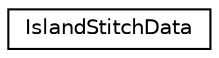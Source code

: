 digraph G
{
  edge [fontname="Helvetica",fontsize="10",labelfontname="Helvetica",labelfontsize="10"];
  node [fontname="Helvetica",fontsize="10",shape=record];
  rankdir=LR;
  Node1 [label="IslandStitchData",height=0.2,width=0.4,color="black", fillcolor="white", style="filled",URL="$d8/d62/structIslandStitchData.html"];
}

